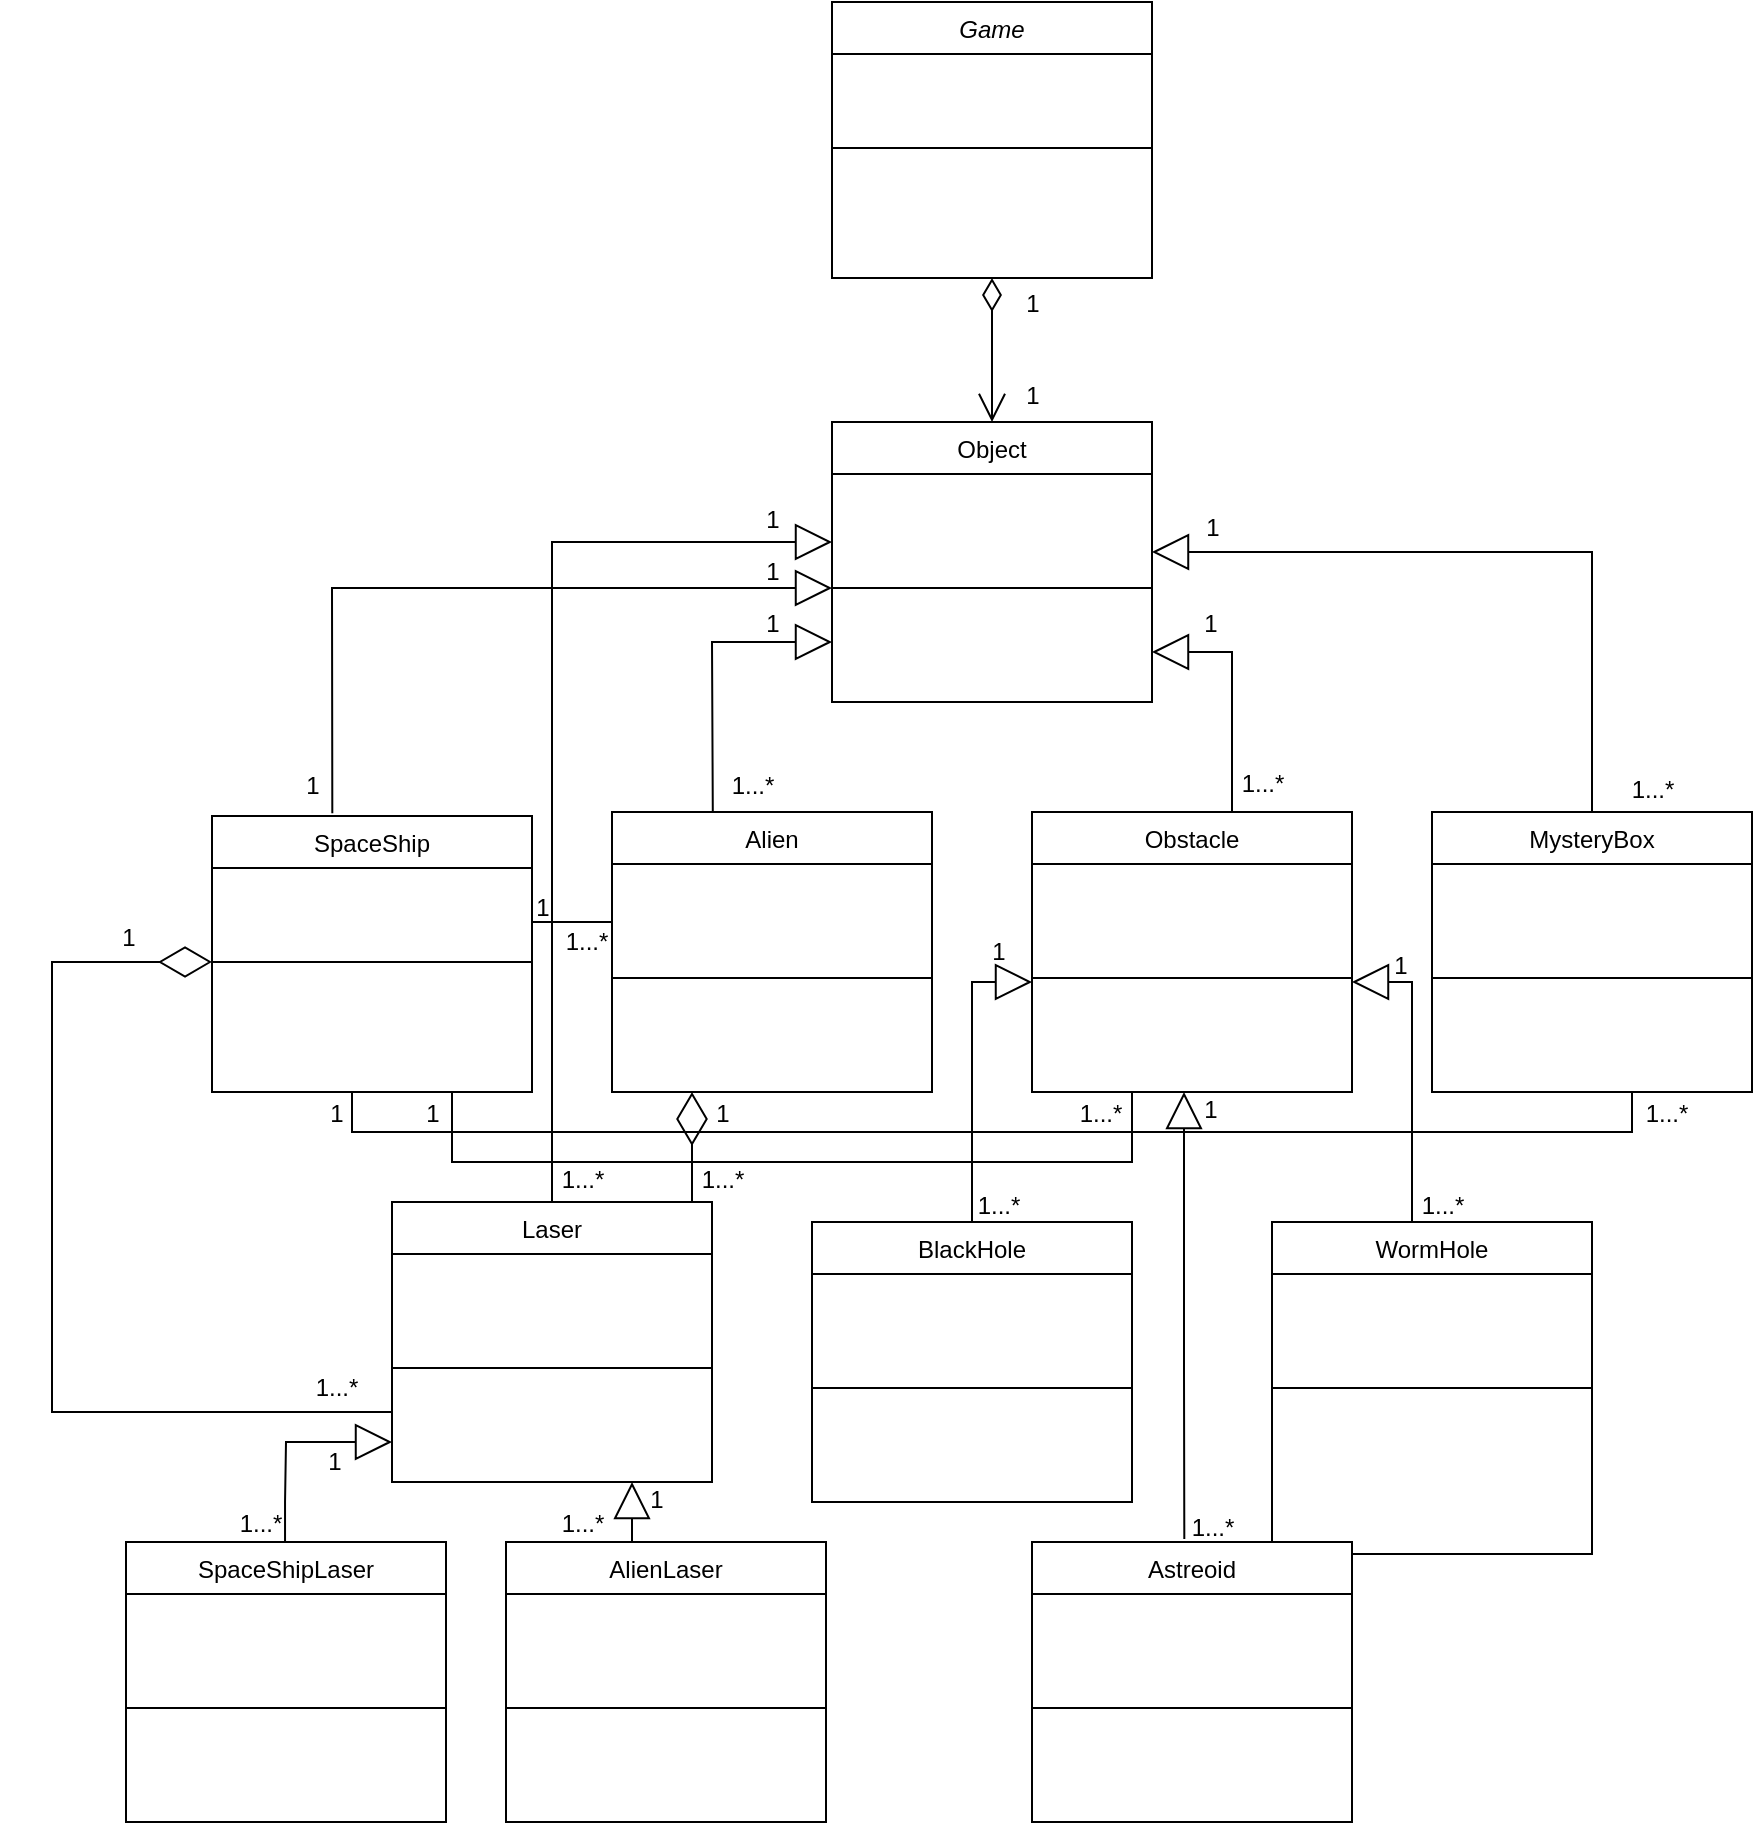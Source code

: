 <mxfile version="21.1.4" type="github">
  <diagram id="lubm0k9jyPDdO1Zf7azb" name="Sayfa -1">
    <mxGraphModel dx="1877" dy="541" grid="1" gridSize="10" guides="1" tooltips="1" connect="1" arrows="1" fold="1" page="1" pageScale="1" pageWidth="827" pageHeight="1169" math="0" shadow="0">
      <root>
        <mxCell id="WIyWlLk6GJQsqaUBKTNV-0" />
        <mxCell id="WIyWlLk6GJQsqaUBKTNV-1" parent="WIyWlLk6GJQsqaUBKTNV-0" />
        <mxCell id="gMKxESJ84tpYG7xQci_V-18" value="" style="endArrow=open;html=1;endSize=12;startArrow=diamondThin;startSize=14;startFill=0;edgeStyle=orthogonalEdgeStyle;align=left;verticalAlign=bottom;rounded=0;" parent="WIyWlLk6GJQsqaUBKTNV-1" edge="1">
          <mxGeometry x="-1" y="3" relative="1" as="geometry">
            <mxPoint x="59" y="218" as="sourcePoint" />
            <mxPoint x="59" y="290" as="targetPoint" />
            <Array as="points">
              <mxPoint x="59" y="288" />
            </Array>
          </mxGeometry>
        </mxCell>
        <mxCell id="zkfFHV4jXpPFQw0GAbJ--0" value="Game" style="swimlane;fontStyle=2;align=center;verticalAlign=top;childLayout=stackLayout;horizontal=1;startSize=26;horizontalStack=0;resizeParent=1;resizeLast=0;collapsible=1;marginBottom=0;rounded=0;shadow=0;strokeWidth=1;" parent="WIyWlLk6GJQsqaUBKTNV-1" vertex="1">
          <mxGeometry x="-21" y="80" width="160" height="138" as="geometry">
            <mxRectangle x="230" y="140" width="160" height="26" as="alternateBounds" />
          </mxGeometry>
        </mxCell>
        <mxCell id="zkfFHV4jXpPFQw0GAbJ--4" value="" style="line;html=1;strokeWidth=1;align=left;verticalAlign=middle;spacingTop=-1;spacingLeft=3;spacingRight=3;rotatable=0;labelPosition=right;points=[];portConstraint=eastwest;" parent="zkfFHV4jXpPFQw0GAbJ--0" vertex="1">
          <mxGeometry y="26" width="160" height="94" as="geometry" />
        </mxCell>
        <mxCell id="zkfFHV4jXpPFQw0GAbJ--6" value="SpaceShip" style="swimlane;fontStyle=0;align=center;verticalAlign=top;childLayout=stackLayout;horizontal=1;startSize=26;horizontalStack=0;resizeParent=1;resizeLast=0;collapsible=1;marginBottom=0;rounded=0;shadow=0;strokeWidth=1;" parent="WIyWlLk6GJQsqaUBKTNV-1" vertex="1">
          <mxGeometry x="-331" y="487" width="160" height="138" as="geometry">
            <mxRectangle x="130" y="380" width="160" height="26" as="alternateBounds" />
          </mxGeometry>
        </mxCell>
        <mxCell id="zkfFHV4jXpPFQw0GAbJ--9" value="" style="line;html=1;strokeWidth=1;align=left;verticalAlign=middle;spacingTop=-1;spacingLeft=3;spacingRight=3;rotatable=0;labelPosition=right;points=[];portConstraint=eastwest;" parent="zkfFHV4jXpPFQw0GAbJ--6" vertex="1">
          <mxGeometry y="26" width="160" height="94" as="geometry" />
        </mxCell>
        <mxCell id="zkfFHV4jXpPFQw0GAbJ--17" value="Object" style="swimlane;fontStyle=0;align=center;verticalAlign=top;childLayout=stackLayout;horizontal=1;startSize=26;horizontalStack=0;resizeParent=1;resizeLast=0;collapsible=1;marginBottom=0;rounded=0;shadow=0;strokeWidth=1;" parent="WIyWlLk6GJQsqaUBKTNV-1" vertex="1">
          <mxGeometry x="-21" y="290" width="160" height="140" as="geometry">
            <mxRectangle x="550" y="140" width="160" height="26" as="alternateBounds" />
          </mxGeometry>
        </mxCell>
        <mxCell id="zkfFHV4jXpPFQw0GAbJ--23" value="" style="line;html=1;strokeWidth=1;align=left;verticalAlign=middle;spacingTop=-1;spacingLeft=3;spacingRight=3;rotatable=0;labelPosition=right;points=[];portConstraint=eastwest;" parent="zkfFHV4jXpPFQw0GAbJ--17" vertex="1">
          <mxGeometry y="26" width="160" height="114" as="geometry" />
        </mxCell>
        <mxCell id="gMKxESJ84tpYG7xQci_V-3" value="Alien" style="swimlane;fontStyle=0;align=center;verticalAlign=top;childLayout=stackLayout;horizontal=1;startSize=26;horizontalStack=0;resizeParent=1;resizeLast=0;collapsible=1;marginBottom=0;rounded=0;shadow=0;strokeWidth=1;" parent="WIyWlLk6GJQsqaUBKTNV-1" vertex="1">
          <mxGeometry x="-131" y="485" width="160" height="140" as="geometry">
            <mxRectangle x="550" y="140" width="160" height="26" as="alternateBounds" />
          </mxGeometry>
        </mxCell>
        <mxCell id="gMKxESJ84tpYG7xQci_V-37" value="" style="endArrow=none;html=1;edgeStyle=orthogonalEdgeStyle;rounded=0;" parent="gMKxESJ84tpYG7xQci_V-3" edge="1">
          <mxGeometry relative="1" as="geometry">
            <mxPoint x="-40" y="55" as="sourcePoint" />
            <mxPoint y="55" as="targetPoint" />
          </mxGeometry>
        </mxCell>
        <mxCell id="gMKxESJ84tpYG7xQci_V-4" value="" style="line;html=1;strokeWidth=1;align=left;verticalAlign=middle;spacingTop=-1;spacingLeft=3;spacingRight=3;rotatable=0;labelPosition=right;points=[];portConstraint=eastwest;" parent="gMKxESJ84tpYG7xQci_V-3" vertex="1">
          <mxGeometry y="26" width="160" height="114" as="geometry" />
        </mxCell>
        <mxCell id="gMKxESJ84tpYG7xQci_V-5" value="Laser" style="swimlane;fontStyle=0;align=center;verticalAlign=top;childLayout=stackLayout;horizontal=1;startSize=26;horizontalStack=0;resizeParent=1;resizeLast=0;collapsible=1;marginBottom=0;rounded=0;shadow=0;strokeWidth=1;" parent="WIyWlLk6GJQsqaUBKTNV-1" vertex="1">
          <mxGeometry x="-241" y="680" width="160" height="140" as="geometry">
            <mxRectangle x="550" y="140" width="160" height="26" as="alternateBounds" />
          </mxGeometry>
        </mxCell>
        <mxCell id="gMKxESJ84tpYG7xQci_V-6" value="" style="line;html=1;strokeWidth=1;align=left;verticalAlign=middle;spacingTop=-1;spacingLeft=3;spacingRight=3;rotatable=0;labelPosition=right;points=[];portConstraint=eastwest;" parent="gMKxESJ84tpYG7xQci_V-5" vertex="1">
          <mxGeometry y="26" width="160" height="114" as="geometry" />
        </mxCell>
        <mxCell id="gMKxESJ84tpYG7xQci_V-43" value="" style="endArrow=none;html=1;edgeStyle=orthogonalEdgeStyle;rounded=0;" parent="gMKxESJ84tpYG7xQci_V-5" edge="1">
          <mxGeometry relative="1" as="geometry">
            <mxPoint x="30" y="-55" as="sourcePoint" />
            <mxPoint x="320" y="-55" as="targetPoint" />
            <Array as="points">
              <mxPoint x="30" y="-20" />
              <mxPoint x="370" y="-20" />
              <mxPoint x="370" y="-55" />
            </Array>
          </mxGeometry>
        </mxCell>
        <mxCell id="gMKxESJ84tpYG7xQci_V-7" value="Obstacle" style="swimlane;fontStyle=0;align=center;verticalAlign=top;childLayout=stackLayout;horizontal=1;startSize=26;horizontalStack=0;resizeParent=1;resizeLast=0;collapsible=1;marginBottom=0;rounded=0;shadow=0;strokeWidth=1;" parent="WIyWlLk6GJQsqaUBKTNV-1" vertex="1">
          <mxGeometry x="79" y="485" width="160" height="140" as="geometry">
            <mxRectangle x="550" y="140" width="160" height="26" as="alternateBounds" />
          </mxGeometry>
        </mxCell>
        <mxCell id="gMKxESJ84tpYG7xQci_V-8" value="" style="line;html=1;strokeWidth=1;align=left;verticalAlign=middle;spacingTop=-1;spacingLeft=3;spacingRight=3;rotatable=0;labelPosition=right;points=[];portConstraint=eastwest;" parent="gMKxESJ84tpYG7xQci_V-7" vertex="1">
          <mxGeometry y="26" width="160" height="114" as="geometry" />
        </mxCell>
        <mxCell id="gMKxESJ84tpYG7xQci_V-31" value="" style="endArrow=block;endSize=16;endFill=0;html=1;rounded=0;" parent="gMKxESJ84tpYG7xQci_V-7" edge="1">
          <mxGeometry width="160" relative="1" as="geometry">
            <mxPoint x="190" y="205" as="sourcePoint" />
            <mxPoint x="160" y="85" as="targetPoint" />
            <Array as="points">
              <mxPoint x="190" y="85" />
            </Array>
          </mxGeometry>
        </mxCell>
        <mxCell id="gMKxESJ84tpYG7xQci_V-9" value="BlackHole" style="swimlane;fontStyle=0;align=center;verticalAlign=top;childLayout=stackLayout;horizontal=1;startSize=26;horizontalStack=0;resizeParent=1;resizeLast=0;collapsible=1;marginBottom=0;rounded=0;shadow=0;strokeWidth=1;" parent="WIyWlLk6GJQsqaUBKTNV-1" vertex="1">
          <mxGeometry x="-31" y="690" width="160" height="140" as="geometry">
            <mxRectangle x="550" y="140" width="160" height="26" as="alternateBounds" />
          </mxGeometry>
        </mxCell>
        <mxCell id="gMKxESJ84tpYG7xQci_V-10" value="" style="line;html=1;strokeWidth=1;align=left;verticalAlign=middle;spacingTop=-1;spacingLeft=3;spacingRight=3;rotatable=0;labelPosition=right;points=[];portConstraint=eastwest;" parent="gMKxESJ84tpYG7xQci_V-9" vertex="1">
          <mxGeometry y="26" width="160" height="114" as="geometry" />
        </mxCell>
        <mxCell id="gMKxESJ84tpYG7xQci_V-11" value="WormHole" style="swimlane;fontStyle=0;align=center;verticalAlign=top;childLayout=stackLayout;horizontal=1;startSize=26;horizontalStack=0;resizeParent=1;resizeLast=0;collapsible=1;marginBottom=0;rounded=0;shadow=0;strokeWidth=1;" parent="WIyWlLk6GJQsqaUBKTNV-1" vertex="1">
          <mxGeometry x="199" y="690" width="160" height="166" as="geometry">
            <mxRectangle x="550" y="140" width="160" height="26" as="alternateBounds" />
          </mxGeometry>
        </mxCell>
        <mxCell id="gMKxESJ84tpYG7xQci_V-12" value="" style="line;html=1;strokeWidth=1;align=left;verticalAlign=middle;spacingTop=-1;spacingLeft=3;spacingRight=3;rotatable=0;labelPosition=right;points=[];portConstraint=eastwest;" parent="gMKxESJ84tpYG7xQci_V-11" vertex="1">
          <mxGeometry y="26" width="160" height="114" as="geometry" />
        </mxCell>
        <mxCell id="gMKxESJ84tpYG7xQci_V-13" value="Astreoid" style="swimlane;fontStyle=0;align=center;verticalAlign=top;childLayout=stackLayout;horizontal=1;startSize=26;horizontalStack=0;resizeParent=1;resizeLast=0;collapsible=1;marginBottom=0;rounded=0;shadow=0;strokeWidth=1;" parent="WIyWlLk6GJQsqaUBKTNV-1" vertex="1">
          <mxGeometry x="79" y="850" width="160" height="140" as="geometry">
            <mxRectangle x="550" y="140" width="160" height="26" as="alternateBounds" />
          </mxGeometry>
        </mxCell>
        <mxCell id="gMKxESJ84tpYG7xQci_V-14" value="" style="line;html=1;strokeWidth=1;align=left;verticalAlign=middle;spacingTop=-1;spacingLeft=3;spacingRight=3;rotatable=0;labelPosition=right;points=[];portConstraint=eastwest;" parent="gMKxESJ84tpYG7xQci_V-13" vertex="1">
          <mxGeometry y="26" width="160" height="114" as="geometry" />
        </mxCell>
        <mxCell id="gMKxESJ84tpYG7xQci_V-15" value="MysteryBox" style="swimlane;fontStyle=0;align=center;verticalAlign=top;childLayout=stackLayout;horizontal=1;startSize=26;horizontalStack=0;resizeParent=1;resizeLast=0;collapsible=1;marginBottom=0;rounded=0;shadow=0;strokeWidth=1;" parent="WIyWlLk6GJQsqaUBKTNV-1" vertex="1">
          <mxGeometry x="279" y="485" width="160" height="140" as="geometry">
            <mxRectangle x="550" y="140" width="160" height="26" as="alternateBounds" />
          </mxGeometry>
        </mxCell>
        <mxCell id="gMKxESJ84tpYG7xQci_V-16" value="" style="line;html=1;strokeWidth=1;align=left;verticalAlign=middle;spacingTop=-1;spacingLeft=3;spacingRight=3;rotatable=0;labelPosition=right;points=[];portConstraint=eastwest;" parent="gMKxESJ84tpYG7xQci_V-15" vertex="1">
          <mxGeometry y="26" width="160" height="114" as="geometry" />
        </mxCell>
        <mxCell id="gMKxESJ84tpYG7xQci_V-20" value="" style="endArrow=block;endSize=16;endFill=0;html=1;rounded=0;exitX=0.376;exitY=-0.01;exitDx=0;exitDy=0;exitPerimeter=0;" parent="WIyWlLk6GJQsqaUBKTNV-1" source="zkfFHV4jXpPFQw0GAbJ--6" target="zkfFHV4jXpPFQw0GAbJ--23" edge="1">
          <mxGeometry width="160" relative="1" as="geometry">
            <mxPoint x="-271" y="480" as="sourcePoint" />
            <mxPoint x="-71" y="370" as="targetPoint" />
            <Array as="points">
              <mxPoint x="-271" y="373" />
            </Array>
          </mxGeometry>
        </mxCell>
        <mxCell id="gMKxESJ84tpYG7xQci_V-21" value="" style="endArrow=block;endSize=16;endFill=0;html=1;rounded=0;exitX=0.315;exitY=0.002;exitDx=0;exitDy=0;exitPerimeter=0;" parent="WIyWlLk6GJQsqaUBKTNV-1" source="gMKxESJ84tpYG7xQci_V-3" edge="1">
          <mxGeometry width="160" relative="1" as="geometry">
            <mxPoint x="-81" y="480" as="sourcePoint" />
            <mxPoint x="-21" y="400" as="targetPoint" />
            <Array as="points">
              <mxPoint x="-81" y="400" />
            </Array>
          </mxGeometry>
        </mxCell>
        <mxCell id="gMKxESJ84tpYG7xQci_V-22" value="" style="endArrow=block;endSize=16;endFill=0;html=1;rounded=0;" parent="WIyWlLk6GJQsqaUBKTNV-1" edge="1">
          <mxGeometry width="160" relative="1" as="geometry">
            <mxPoint x="-161" y="680" as="sourcePoint" />
            <mxPoint x="-21" y="350" as="targetPoint" />
            <Array as="points">
              <mxPoint x="-161" y="350" />
            </Array>
          </mxGeometry>
        </mxCell>
        <mxCell id="gMKxESJ84tpYG7xQci_V-27" value="" style="endArrow=block;endSize=16;endFill=0;html=1;rounded=0;" parent="WIyWlLk6GJQsqaUBKTNV-1" edge="1">
          <mxGeometry width="160" relative="1" as="geometry">
            <mxPoint x="179" y="485" as="sourcePoint" />
            <mxPoint x="139" y="405" as="targetPoint" />
            <Array as="points">
              <mxPoint x="179" y="405" />
            </Array>
          </mxGeometry>
        </mxCell>
        <mxCell id="gMKxESJ84tpYG7xQci_V-28" value="" style="endArrow=block;endSize=16;endFill=0;html=1;rounded=0;exitX=0.5;exitY=0;exitDx=0;exitDy=0;" parent="WIyWlLk6GJQsqaUBKTNV-1" source="gMKxESJ84tpYG7xQci_V-15" edge="1">
          <mxGeometry width="160" relative="1" as="geometry">
            <mxPoint x="349" y="485" as="sourcePoint" />
            <mxPoint x="139" y="355" as="targetPoint" />
            <Array as="points">
              <mxPoint x="359" y="355" />
            </Array>
          </mxGeometry>
        </mxCell>
        <mxCell id="gMKxESJ84tpYG7xQci_V-30" value="" style="endArrow=block;endSize=16;endFill=0;html=1;rounded=0;exitX=0.5;exitY=0;exitDx=0;exitDy=0;" parent="WIyWlLk6GJQsqaUBKTNV-1" source="gMKxESJ84tpYG7xQci_V-9" edge="1">
          <mxGeometry width="160" relative="1" as="geometry">
            <mxPoint x="39" y="680" as="sourcePoint" />
            <mxPoint x="79" y="570" as="targetPoint" />
            <Array as="points">
              <mxPoint x="49" y="570" />
            </Array>
          </mxGeometry>
        </mxCell>
        <mxCell id="gMKxESJ84tpYG7xQci_V-32" value="" style="endArrow=block;endSize=16;endFill=0;html=1;rounded=0;exitX=0.476;exitY=-0.011;exitDx=0;exitDy=0;exitPerimeter=0;" parent="WIyWlLk6GJQsqaUBKTNV-1" source="gMKxESJ84tpYG7xQci_V-13" edge="1">
          <mxGeometry width="160" relative="1" as="geometry">
            <mxPoint x="156.04" y="841.78" as="sourcePoint" />
            <mxPoint x="155" y="625" as="targetPoint" />
            <Array as="points">
              <mxPoint x="155" y="765" />
              <mxPoint x="155" y="655" />
              <mxPoint x="155" y="645" />
            </Array>
          </mxGeometry>
        </mxCell>
        <mxCell id="gMKxESJ84tpYG7xQci_V-40" value="" style="endArrow=none;html=1;edgeStyle=orthogonalEdgeStyle;rounded=0;" parent="WIyWlLk6GJQsqaUBKTNV-1" edge="1">
          <mxGeometry relative="1" as="geometry">
            <mxPoint x="-261" y="625" as="sourcePoint" />
            <mxPoint x="379" y="625" as="targetPoint" />
            <Array as="points">
              <mxPoint x="-261" y="645" />
              <mxPoint x="379" y="645" />
            </Array>
          </mxGeometry>
        </mxCell>
        <mxCell id="gMKxESJ84tpYG7xQci_V-46" value="" style="endArrow=diamondThin;endFill=0;endSize=24;html=1;rounded=0;exitX=0;exitY=0.75;exitDx=0;exitDy=0;" parent="WIyWlLk6GJQsqaUBKTNV-1" source="gMKxESJ84tpYG7xQci_V-5" edge="1">
          <mxGeometry width="160" relative="1" as="geometry">
            <mxPoint x="-331" y="680" as="sourcePoint" />
            <mxPoint x="-331" y="560" as="targetPoint" />
            <Array as="points">
              <mxPoint x="-411" y="785" />
              <mxPoint x="-411" y="560" />
              <mxPoint x="-381" y="560" />
            </Array>
          </mxGeometry>
        </mxCell>
        <mxCell id="gMKxESJ84tpYG7xQci_V-49" value="" style="endArrow=diamondThin;endFill=0;endSize=24;html=1;rounded=0;entryX=0.25;entryY=1;entryDx=0;entryDy=0;" parent="WIyWlLk6GJQsqaUBKTNV-1" target="gMKxESJ84tpYG7xQci_V-3" edge="1">
          <mxGeometry width="160" relative="1" as="geometry">
            <mxPoint x="-91" y="680" as="sourcePoint" />
            <mxPoint x="69" y="720" as="targetPoint" />
          </mxGeometry>
        </mxCell>
        <mxCell id="gMKxESJ84tpYG7xQci_V-50" value="&lt;span style=&quot;font-weight: normal;&quot;&gt;&lt;font style=&quot;font-size: 12px;&quot;&gt;1&lt;/font&gt;&lt;/span&gt;" style="text;align=center;fontStyle=1;verticalAlign=middle;spacingLeft=3;spacingRight=3;strokeColor=none;rotatable=0;points=[[0,0.5],[1,0.5]];portConstraint=eastwest;html=1;" parent="WIyWlLk6GJQsqaUBKTNV-1" vertex="1">
          <mxGeometry x="39" y="264" width="80" height="26" as="geometry" />
        </mxCell>
        <mxCell id="NQD3n6qVmrkn3B2P8fM2-1" value="&lt;span style=&quot;font-weight: normal;&quot;&gt;&lt;font style=&quot;font-size: 12px;&quot;&gt;1&lt;/font&gt;&lt;/span&gt;" style="text;align=center;fontStyle=1;verticalAlign=middle;spacingLeft=3;spacingRight=3;strokeColor=none;rotatable=0;points=[[0,0.5],[1,0.5]];portConstraint=eastwest;html=1;" parent="WIyWlLk6GJQsqaUBKTNV-1" vertex="1">
          <mxGeometry x="39" y="218" width="80" height="26" as="geometry" />
        </mxCell>
        <mxCell id="NQD3n6qVmrkn3B2P8fM2-2" value="&lt;span style=&quot;font-weight: normal;&quot;&gt;&lt;font style=&quot;font-size: 12px;&quot;&gt;1&lt;/font&gt;&lt;/span&gt;" style="text;align=center;fontStyle=1;verticalAlign=middle;spacingLeft=3;spacingRight=3;strokeColor=none;rotatable=0;points=[[0,0.5],[1,0.5]];portConstraint=eastwest;html=1;" parent="WIyWlLk6GJQsqaUBKTNV-1" vertex="1">
          <mxGeometry x="-91" y="352" width="80" height="26" as="geometry" />
        </mxCell>
        <mxCell id="NQD3n6qVmrkn3B2P8fM2-3" value="&lt;span style=&quot;font-weight: normal;&quot;&gt;&lt;font style=&quot;font-size: 12px;&quot;&gt;1&lt;/font&gt;&lt;/span&gt;" style="text;align=center;fontStyle=1;verticalAlign=middle;spacingLeft=3;spacingRight=3;strokeColor=none;rotatable=0;points=[[0,0.5],[1,0.5]];portConstraint=eastwest;html=1;" parent="WIyWlLk6GJQsqaUBKTNV-1" vertex="1">
          <mxGeometry x="-321" y="459" width="80" height="26" as="geometry" />
        </mxCell>
        <mxCell id="NQD3n6qVmrkn3B2P8fM2-6" value="&lt;span style=&quot;font-weight: 400;&quot;&gt;1...*&lt;br&gt;&lt;/span&gt;" style="text;align=center;fontStyle=1;verticalAlign=middle;spacingLeft=3;spacingRight=3;strokeColor=none;rotatable=0;points=[[0,0.5],[1,0.5]];portConstraint=eastwest;html=1;" parent="WIyWlLk6GJQsqaUBKTNV-1" vertex="1">
          <mxGeometry x="-101" y="459" width="80" height="26" as="geometry" />
        </mxCell>
        <mxCell id="NQD3n6qVmrkn3B2P8fM2-7" value="&lt;span style=&quot;font-weight: normal;&quot;&gt;&lt;font style=&quot;font-size: 12px;&quot;&gt;1&lt;/font&gt;&lt;/span&gt;" style="text;align=center;fontStyle=1;verticalAlign=middle;spacingLeft=3;spacingRight=3;strokeColor=none;rotatable=0;points=[[0,0.5],[1,0.5]];portConstraint=eastwest;html=1;" parent="WIyWlLk6GJQsqaUBKTNV-1" vertex="1">
          <mxGeometry x="-91" y="378" width="80" height="26" as="geometry" />
        </mxCell>
        <mxCell id="NQD3n6qVmrkn3B2P8fM2-8" value="&lt;span style=&quot;font-weight: 400;&quot;&gt;1...*&lt;br&gt;&lt;/span&gt;" style="text;align=center;fontStyle=1;verticalAlign=middle;spacingLeft=3;spacingRight=3;strokeColor=none;rotatable=0;points=[[0,0.5],[1,0.5]];portConstraint=eastwest;html=1;" parent="WIyWlLk6GJQsqaUBKTNV-1" vertex="1">
          <mxGeometry x="349" y="461" width="80" height="26" as="geometry" />
        </mxCell>
        <mxCell id="NQD3n6qVmrkn3B2P8fM2-9" value="&lt;span style=&quot;font-weight: normal;&quot;&gt;&lt;font style=&quot;font-size: 12px;&quot;&gt;1&lt;/font&gt;&lt;/span&gt;" style="text;align=center;fontStyle=1;verticalAlign=middle;spacingLeft=3;spacingRight=3;strokeColor=none;rotatable=0;points=[[0,0.5],[1,0.5]];portConstraint=eastwest;html=1;" parent="WIyWlLk6GJQsqaUBKTNV-1" vertex="1">
          <mxGeometry x="129" y="330" width="80" height="26" as="geometry" />
        </mxCell>
        <mxCell id="NQD3n6qVmrkn3B2P8fM2-10" value="&lt;span style=&quot;font-weight: normal;&quot;&gt;&lt;font style=&quot;font-size: 12px;&quot;&gt;1&lt;/font&gt;&lt;/span&gt;" style="text;align=center;fontStyle=1;verticalAlign=middle;spacingLeft=3;spacingRight=3;strokeColor=none;rotatable=0;points=[[0,0.5],[1,0.5]];portConstraint=eastwest;html=1;" parent="WIyWlLk6GJQsqaUBKTNV-1" vertex="1">
          <mxGeometry x="-413" y="535" width="80" height="26" as="geometry" />
        </mxCell>
        <mxCell id="NQD3n6qVmrkn3B2P8fM2-13" value="&lt;span style=&quot;font-weight: normal;&quot;&gt;&lt;font style=&quot;font-size: 12px;&quot;&gt;1&lt;/font&gt;&lt;/span&gt;" style="text;align=center;fontStyle=1;verticalAlign=middle;spacingLeft=3;spacingRight=3;strokeColor=none;rotatable=0;points=[[0,0.5],[1,0.5]];portConstraint=eastwest;html=1;" parent="WIyWlLk6GJQsqaUBKTNV-1" vertex="1">
          <mxGeometry x="-309" y="623" width="80" height="26" as="geometry" />
        </mxCell>
        <mxCell id="NQD3n6qVmrkn3B2P8fM2-14" value="&lt;span style=&quot;font-weight: 400;&quot;&gt;1...*&lt;br&gt;&lt;/span&gt;" style="text;align=center;fontStyle=1;verticalAlign=middle;spacingLeft=3;spacingRight=3;strokeColor=none;rotatable=0;points=[[0,0.5],[1,0.5]];portConstraint=eastwest;html=1;" parent="WIyWlLk6GJQsqaUBKTNV-1" vertex="1">
          <mxGeometry x="356" y="623" width="80" height="26" as="geometry" />
        </mxCell>
        <mxCell id="NQD3n6qVmrkn3B2P8fM2-15" value="&lt;span style=&quot;font-weight: 400;&quot;&gt;1...*&lt;br&gt;&lt;/span&gt;" style="text;align=center;fontStyle=1;verticalAlign=middle;spacingLeft=3;spacingRight=3;strokeColor=none;rotatable=0;points=[[0,0.5],[1,0.5]];portConstraint=eastwest;html=1;" parent="WIyWlLk6GJQsqaUBKTNV-1" vertex="1">
          <mxGeometry x="-309" y="760" width="80" height="26" as="geometry" />
        </mxCell>
        <mxCell id="NQD3n6qVmrkn3B2P8fM2-16" value="&lt;span style=&quot;font-weight: normal;&quot;&gt;&lt;font style=&quot;font-size: 12px;&quot;&gt;1&lt;/font&gt;&lt;/span&gt;" style="text;align=center;fontStyle=1;verticalAlign=middle;spacingLeft=3;spacingRight=3;strokeColor=none;rotatable=0;points=[[0,0.5],[1,0.5]];portConstraint=eastwest;html=1;" parent="WIyWlLk6GJQsqaUBKTNV-1" vertex="1">
          <mxGeometry x="-261" y="623" width="80" height="26" as="geometry" />
        </mxCell>
        <mxCell id="NQD3n6qVmrkn3B2P8fM2-17" value="&lt;span style=&quot;font-weight: 400;&quot;&gt;1...*&lt;br&gt;&lt;/span&gt;" style="text;align=center;fontStyle=1;verticalAlign=middle;spacingLeft=3;spacingRight=3;strokeColor=none;rotatable=0;points=[[0,0.5],[1,0.5]];portConstraint=eastwest;html=1;" parent="WIyWlLk6GJQsqaUBKTNV-1" vertex="1">
          <mxGeometry x="73" y="623" width="80" height="26" as="geometry" />
        </mxCell>
        <mxCell id="NQD3n6qVmrkn3B2P8fM2-19" value="&lt;span style=&quot;font-weight: 400;&quot;&gt;1...*&lt;br&gt;&lt;/span&gt;" style="text;align=center;fontStyle=1;verticalAlign=middle;spacingLeft=3;spacingRight=3;strokeColor=none;rotatable=0;points=[[0,0.5],[1,0.5]];portConstraint=eastwest;html=1;" parent="WIyWlLk6GJQsqaUBKTNV-1" vertex="1">
          <mxGeometry x="-186" y="656" width="80" height="26" as="geometry" />
        </mxCell>
        <mxCell id="NQD3n6qVmrkn3B2P8fM2-20" value="&lt;span style=&quot;font-weight: normal;&quot;&gt;&lt;font style=&quot;font-size: 12px;&quot;&gt;1&lt;/font&gt;&lt;/span&gt;" style="text;align=center;fontStyle=1;verticalAlign=middle;spacingLeft=3;spacingRight=3;strokeColor=none;rotatable=0;points=[[0,0.5],[1,0.5]];portConstraint=eastwest;html=1;" parent="WIyWlLk6GJQsqaUBKTNV-1" vertex="1">
          <mxGeometry x="-91" y="326" width="80" height="26" as="geometry" />
        </mxCell>
        <mxCell id="NQD3n6qVmrkn3B2P8fM2-21" value="&lt;span style=&quot;font-weight: 400;&quot;&gt;1...*&lt;br&gt;&lt;/span&gt;" style="text;align=center;fontStyle=1;verticalAlign=middle;spacingLeft=3;spacingRight=3;strokeColor=none;rotatable=0;points=[[0,0.5],[1,0.5]];portConstraint=eastwest;html=1;" parent="WIyWlLk6GJQsqaUBKTNV-1" vertex="1">
          <mxGeometry x="-116" y="656" width="80" height="26" as="geometry" />
        </mxCell>
        <mxCell id="NQD3n6qVmrkn3B2P8fM2-22" value="&lt;span style=&quot;font-weight: normal;&quot;&gt;&lt;font style=&quot;font-size: 12px;&quot;&gt;1&lt;/font&gt;&lt;/span&gt;" style="text;align=center;fontStyle=1;verticalAlign=middle;spacingLeft=3;spacingRight=3;strokeColor=none;rotatable=0;points=[[0,0.5],[1,0.5]];portConstraint=eastwest;html=1;" parent="WIyWlLk6GJQsqaUBKTNV-1" vertex="1">
          <mxGeometry x="-116" y="623" width="80" height="26" as="geometry" />
        </mxCell>
        <mxCell id="NQD3n6qVmrkn3B2P8fM2-23" value="&lt;span style=&quot;font-weight: normal;&quot;&gt;&lt;font style=&quot;font-size: 12px;&quot;&gt;1&lt;/font&gt;&lt;/span&gt;" style="text;align=center;fontStyle=1;verticalAlign=middle;spacingLeft=3;spacingRight=3;strokeColor=none;rotatable=0;points=[[0,0.5],[1,0.5]];portConstraint=eastwest;html=1;" parent="WIyWlLk6GJQsqaUBKTNV-1" vertex="1">
          <mxGeometry x="-206" y="520" width="80" height="26" as="geometry" />
        </mxCell>
        <mxCell id="NQD3n6qVmrkn3B2P8fM2-24" value="&lt;span style=&quot;font-weight: 400;&quot;&gt;1...*&lt;br&gt;&lt;/span&gt;" style="text;align=center;fontStyle=1;verticalAlign=middle;spacingLeft=3;spacingRight=3;strokeColor=none;rotatable=0;points=[[0,0.5],[1,0.5]];portConstraint=eastwest;html=1;" parent="WIyWlLk6GJQsqaUBKTNV-1" vertex="1">
          <mxGeometry x="-184" y="537" width="80" height="26" as="geometry" />
        </mxCell>
        <mxCell id="NQD3n6qVmrkn3B2P8fM2-25" value="&lt;span style=&quot;font-weight: 400;&quot;&gt;1...*&lt;br&gt;&lt;/span&gt;" style="text;align=center;fontStyle=1;verticalAlign=middle;spacingLeft=3;spacingRight=3;strokeColor=none;rotatable=0;points=[[0,0.5],[1,0.5]];portConstraint=eastwest;html=1;" parent="WIyWlLk6GJQsqaUBKTNV-1" vertex="1">
          <mxGeometry x="22" y="669" width="80" height="26" as="geometry" />
        </mxCell>
        <mxCell id="NQD3n6qVmrkn3B2P8fM2-26" value="&lt;span style=&quot;font-weight: normal;&quot;&gt;&lt;font style=&quot;font-size: 12px;&quot;&gt;1&lt;/font&gt;&lt;/span&gt;" style="text;align=center;fontStyle=1;verticalAlign=middle;spacingLeft=3;spacingRight=3;strokeColor=none;rotatable=0;points=[[0,0.5],[1,0.5]];portConstraint=eastwest;html=1;" parent="WIyWlLk6GJQsqaUBKTNV-1" vertex="1">
          <mxGeometry x="22" y="542" width="80" height="26" as="geometry" />
        </mxCell>
        <mxCell id="NQD3n6qVmrkn3B2P8fM2-27" value="&lt;span style=&quot;font-weight: 400;&quot;&gt;1...*&lt;br&gt;&lt;/span&gt;" style="text;align=center;fontStyle=1;verticalAlign=middle;spacingLeft=3;spacingRight=3;strokeColor=none;rotatable=0;points=[[0,0.5],[1,0.5]];portConstraint=eastwest;html=1;" parent="WIyWlLk6GJQsqaUBKTNV-1" vertex="1">
          <mxGeometry x="244" y="669" width="80" height="26" as="geometry" />
        </mxCell>
        <mxCell id="NQD3n6qVmrkn3B2P8fM2-28" value="&lt;span style=&quot;font-weight: normal;&quot;&gt;&lt;font style=&quot;font-size: 12px;&quot;&gt;1&lt;/font&gt;&lt;/span&gt;" style="text;align=center;fontStyle=1;verticalAlign=middle;spacingLeft=3;spacingRight=3;strokeColor=none;rotatable=0;points=[[0,0.5],[1,0.5]];portConstraint=eastwest;html=1;" parent="WIyWlLk6GJQsqaUBKTNV-1" vertex="1">
          <mxGeometry x="223" y="549" width="80" height="26" as="geometry" />
        </mxCell>
        <mxCell id="NQD3n6qVmrkn3B2P8fM2-29" value="&lt;span style=&quot;font-weight: 400;&quot;&gt;1...*&lt;br&gt;&lt;/span&gt;" style="text;align=center;fontStyle=1;verticalAlign=middle;spacingLeft=3;spacingRight=3;strokeColor=none;rotatable=0;points=[[0,0.5],[1,0.5]];portConstraint=eastwest;html=1;" parent="WIyWlLk6GJQsqaUBKTNV-1" vertex="1">
          <mxGeometry x="89" y="830" width="160" height="26" as="geometry" />
        </mxCell>
        <mxCell id="NQD3n6qVmrkn3B2P8fM2-30" value="&lt;span style=&quot;font-weight: normal;&quot;&gt;&lt;font style=&quot;font-size: 12px;&quot;&gt;1&lt;/font&gt;&lt;/span&gt;" style="text;align=center;fontStyle=1;verticalAlign=middle;spacingLeft=3;spacingRight=3;strokeColor=none;rotatable=0;points=[[0,0.5],[1,0.5]];portConstraint=eastwest;html=1;" parent="WIyWlLk6GJQsqaUBKTNV-1" vertex="1">
          <mxGeometry x="128" y="621" width="80" height="26" as="geometry" />
        </mxCell>
        <mxCell id="NQD3n6qVmrkn3B2P8fM2-31" value="&lt;span style=&quot;font-weight: normal;&quot;&gt;&lt;font style=&quot;font-size: 12px;&quot;&gt;1&lt;/font&gt;&lt;/span&gt;" style="text;align=center;fontStyle=1;verticalAlign=middle;spacingLeft=3;spacingRight=3;strokeColor=none;rotatable=0;points=[[0,0.5],[1,0.5]];portConstraint=eastwest;html=1;" parent="WIyWlLk6GJQsqaUBKTNV-1" vertex="1">
          <mxGeometry x="128" y="378" width="80" height="26" as="geometry" />
        </mxCell>
        <mxCell id="NQD3n6qVmrkn3B2P8fM2-32" value="&lt;span style=&quot;font-weight: 400;&quot;&gt;1...*&lt;br&gt;&lt;/span&gt;" style="text;align=center;fontStyle=1;verticalAlign=middle;spacingLeft=3;spacingRight=3;strokeColor=none;rotatable=0;points=[[0,0.5],[1,0.5]];portConstraint=eastwest;html=1;" parent="WIyWlLk6GJQsqaUBKTNV-1" vertex="1">
          <mxGeometry x="154" y="458" width="80" height="26" as="geometry" />
        </mxCell>
        <mxCell id="NQD3n6qVmrkn3B2P8fM2-37" value="SpaceShipLaser" style="swimlane;fontStyle=0;align=center;verticalAlign=top;childLayout=stackLayout;horizontal=1;startSize=26;horizontalStack=0;resizeParent=1;resizeLast=0;collapsible=1;marginBottom=0;rounded=0;shadow=0;strokeWidth=1;" parent="WIyWlLk6GJQsqaUBKTNV-1" vertex="1">
          <mxGeometry x="-374" y="850" width="160" height="140" as="geometry">
            <mxRectangle x="550" y="140" width="160" height="26" as="alternateBounds" />
          </mxGeometry>
        </mxCell>
        <mxCell id="NQD3n6qVmrkn3B2P8fM2-38" value="" style="line;html=1;strokeWidth=1;align=left;verticalAlign=middle;spacingTop=-1;spacingLeft=3;spacingRight=3;rotatable=0;labelPosition=right;points=[];portConstraint=eastwest;" parent="NQD3n6qVmrkn3B2P8fM2-37" vertex="1">
          <mxGeometry y="26" width="160" height="114" as="geometry" />
        </mxCell>
        <mxCell id="NQD3n6qVmrkn3B2P8fM2-39" value="AlienLaser" style="swimlane;fontStyle=0;align=center;verticalAlign=top;childLayout=stackLayout;horizontal=1;startSize=26;horizontalStack=0;resizeParent=1;resizeLast=0;collapsible=1;marginBottom=0;rounded=0;shadow=0;strokeWidth=1;" parent="WIyWlLk6GJQsqaUBKTNV-1" vertex="1">
          <mxGeometry x="-184" y="850" width="160" height="140" as="geometry">
            <mxRectangle x="550" y="140" width="160" height="26" as="alternateBounds" />
          </mxGeometry>
        </mxCell>
        <mxCell id="NQD3n6qVmrkn3B2P8fM2-40" value="" style="line;html=1;strokeWidth=1;align=left;verticalAlign=middle;spacingTop=-1;spacingLeft=3;spacingRight=3;rotatable=0;labelPosition=right;points=[];portConstraint=eastwest;" parent="NQD3n6qVmrkn3B2P8fM2-39" vertex="1">
          <mxGeometry y="26" width="160" height="114" as="geometry" />
        </mxCell>
        <mxCell id="NQD3n6qVmrkn3B2P8fM2-41" value="" style="endArrow=block;endSize=16;endFill=0;html=1;rounded=0;" parent="WIyWlLk6GJQsqaUBKTNV-1" edge="1">
          <mxGeometry width="160" relative="1" as="geometry">
            <mxPoint x="-121" y="850" as="sourcePoint" />
            <mxPoint x="-121" y="820" as="targetPoint" />
            <Array as="points">
              <mxPoint x="-121" y="850" />
              <mxPoint x="-121" y="840" />
            </Array>
          </mxGeometry>
        </mxCell>
        <mxCell id="NQD3n6qVmrkn3B2P8fM2-42" value="" style="endArrow=block;endSize=16;endFill=0;html=1;rounded=0;" parent="WIyWlLk6GJQsqaUBKTNV-1" edge="1">
          <mxGeometry width="160" relative="1" as="geometry">
            <mxPoint x="-294.48" y="830" as="sourcePoint" />
            <mxPoint x="-241" y="800" as="targetPoint" />
            <Array as="points">
              <mxPoint x="-294.48" y="850" />
              <mxPoint x="-294.48" y="830" />
              <mxPoint x="-294" y="800" />
            </Array>
          </mxGeometry>
        </mxCell>
        <mxCell id="NQD3n6qVmrkn3B2P8fM2-43" value="&lt;span style=&quot;font-weight: 400;&quot;&gt;1...*&lt;br&gt;&lt;/span&gt;" style="text;align=center;fontStyle=1;verticalAlign=middle;spacingLeft=3;spacingRight=3;strokeColor=none;rotatable=0;points=[[0,0.5],[1,0.5]];portConstraint=eastwest;html=1;" parent="WIyWlLk6GJQsqaUBKTNV-1" vertex="1">
          <mxGeometry x="-347" y="828" width="80" height="26" as="geometry" />
        </mxCell>
        <mxCell id="NQD3n6qVmrkn3B2P8fM2-44" value="&lt;span style=&quot;font-weight: 400;&quot;&gt;1&lt;br&gt;&lt;/span&gt;" style="text;align=center;fontStyle=1;verticalAlign=middle;spacingLeft=3;spacingRight=3;strokeColor=none;rotatable=0;points=[[0,0.5],[1,0.5]];portConstraint=eastwest;html=1;" parent="WIyWlLk6GJQsqaUBKTNV-1" vertex="1">
          <mxGeometry x="-310" y="797" width="80" height="26" as="geometry" />
        </mxCell>
        <mxCell id="NQD3n6qVmrkn3B2P8fM2-45" value="&lt;span style=&quot;font-weight: 400;&quot;&gt;1...*&lt;br&gt;&lt;/span&gt;" style="text;align=center;fontStyle=1;verticalAlign=middle;spacingLeft=3;spacingRight=3;strokeColor=none;rotatable=0;points=[[0,0.5],[1,0.5]];portConstraint=eastwest;html=1;" parent="WIyWlLk6GJQsqaUBKTNV-1" vertex="1">
          <mxGeometry x="-186" y="828" width="80" height="26" as="geometry" />
        </mxCell>
        <mxCell id="NQD3n6qVmrkn3B2P8fM2-46" value="&lt;span style=&quot;font-weight: 400;&quot;&gt;1&lt;br&gt;&lt;/span&gt;" style="text;align=center;fontStyle=1;verticalAlign=middle;spacingLeft=3;spacingRight=3;strokeColor=none;rotatable=0;points=[[0,0.5],[1,0.5]];portConstraint=eastwest;html=1;" parent="WIyWlLk6GJQsqaUBKTNV-1" vertex="1">
          <mxGeometry x="-149" y="816" width="80" height="26" as="geometry" />
        </mxCell>
      </root>
    </mxGraphModel>
  </diagram>
</mxfile>
